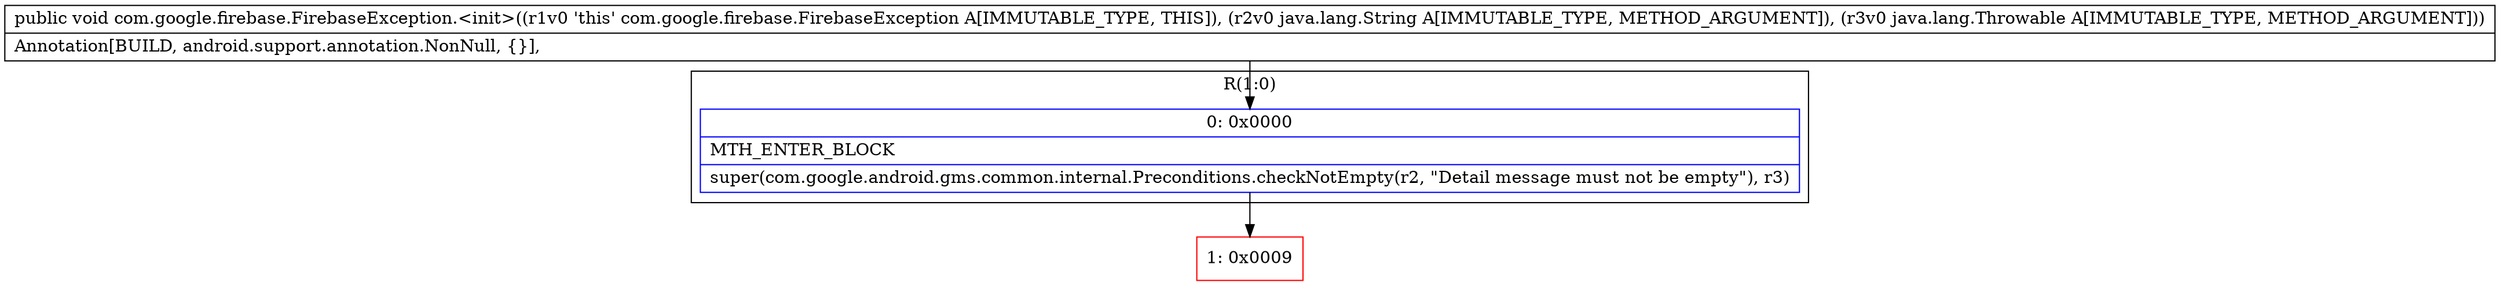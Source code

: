 digraph "CFG forcom.google.firebase.FirebaseException.\<init\>(Ljava\/lang\/String;Ljava\/lang\/Throwable;)V" {
subgraph cluster_Region_867579406 {
label = "R(1:0)";
node [shape=record,color=blue];
Node_0 [shape=record,label="{0\:\ 0x0000|MTH_ENTER_BLOCK\l|super(com.google.android.gms.common.internal.Preconditions.checkNotEmpty(r2, \"Detail message must not be empty\"), r3)\l}"];
}
Node_1 [shape=record,color=red,label="{1\:\ 0x0009}"];
MethodNode[shape=record,label="{public void com.google.firebase.FirebaseException.\<init\>((r1v0 'this' com.google.firebase.FirebaseException A[IMMUTABLE_TYPE, THIS]), (r2v0 java.lang.String A[IMMUTABLE_TYPE, METHOD_ARGUMENT]), (r3v0 java.lang.Throwable A[IMMUTABLE_TYPE, METHOD_ARGUMENT]))  | Annotation[BUILD, android.support.annotation.NonNull, \{\}], \l}"];
MethodNode -> Node_0;
Node_0 -> Node_1;
}

